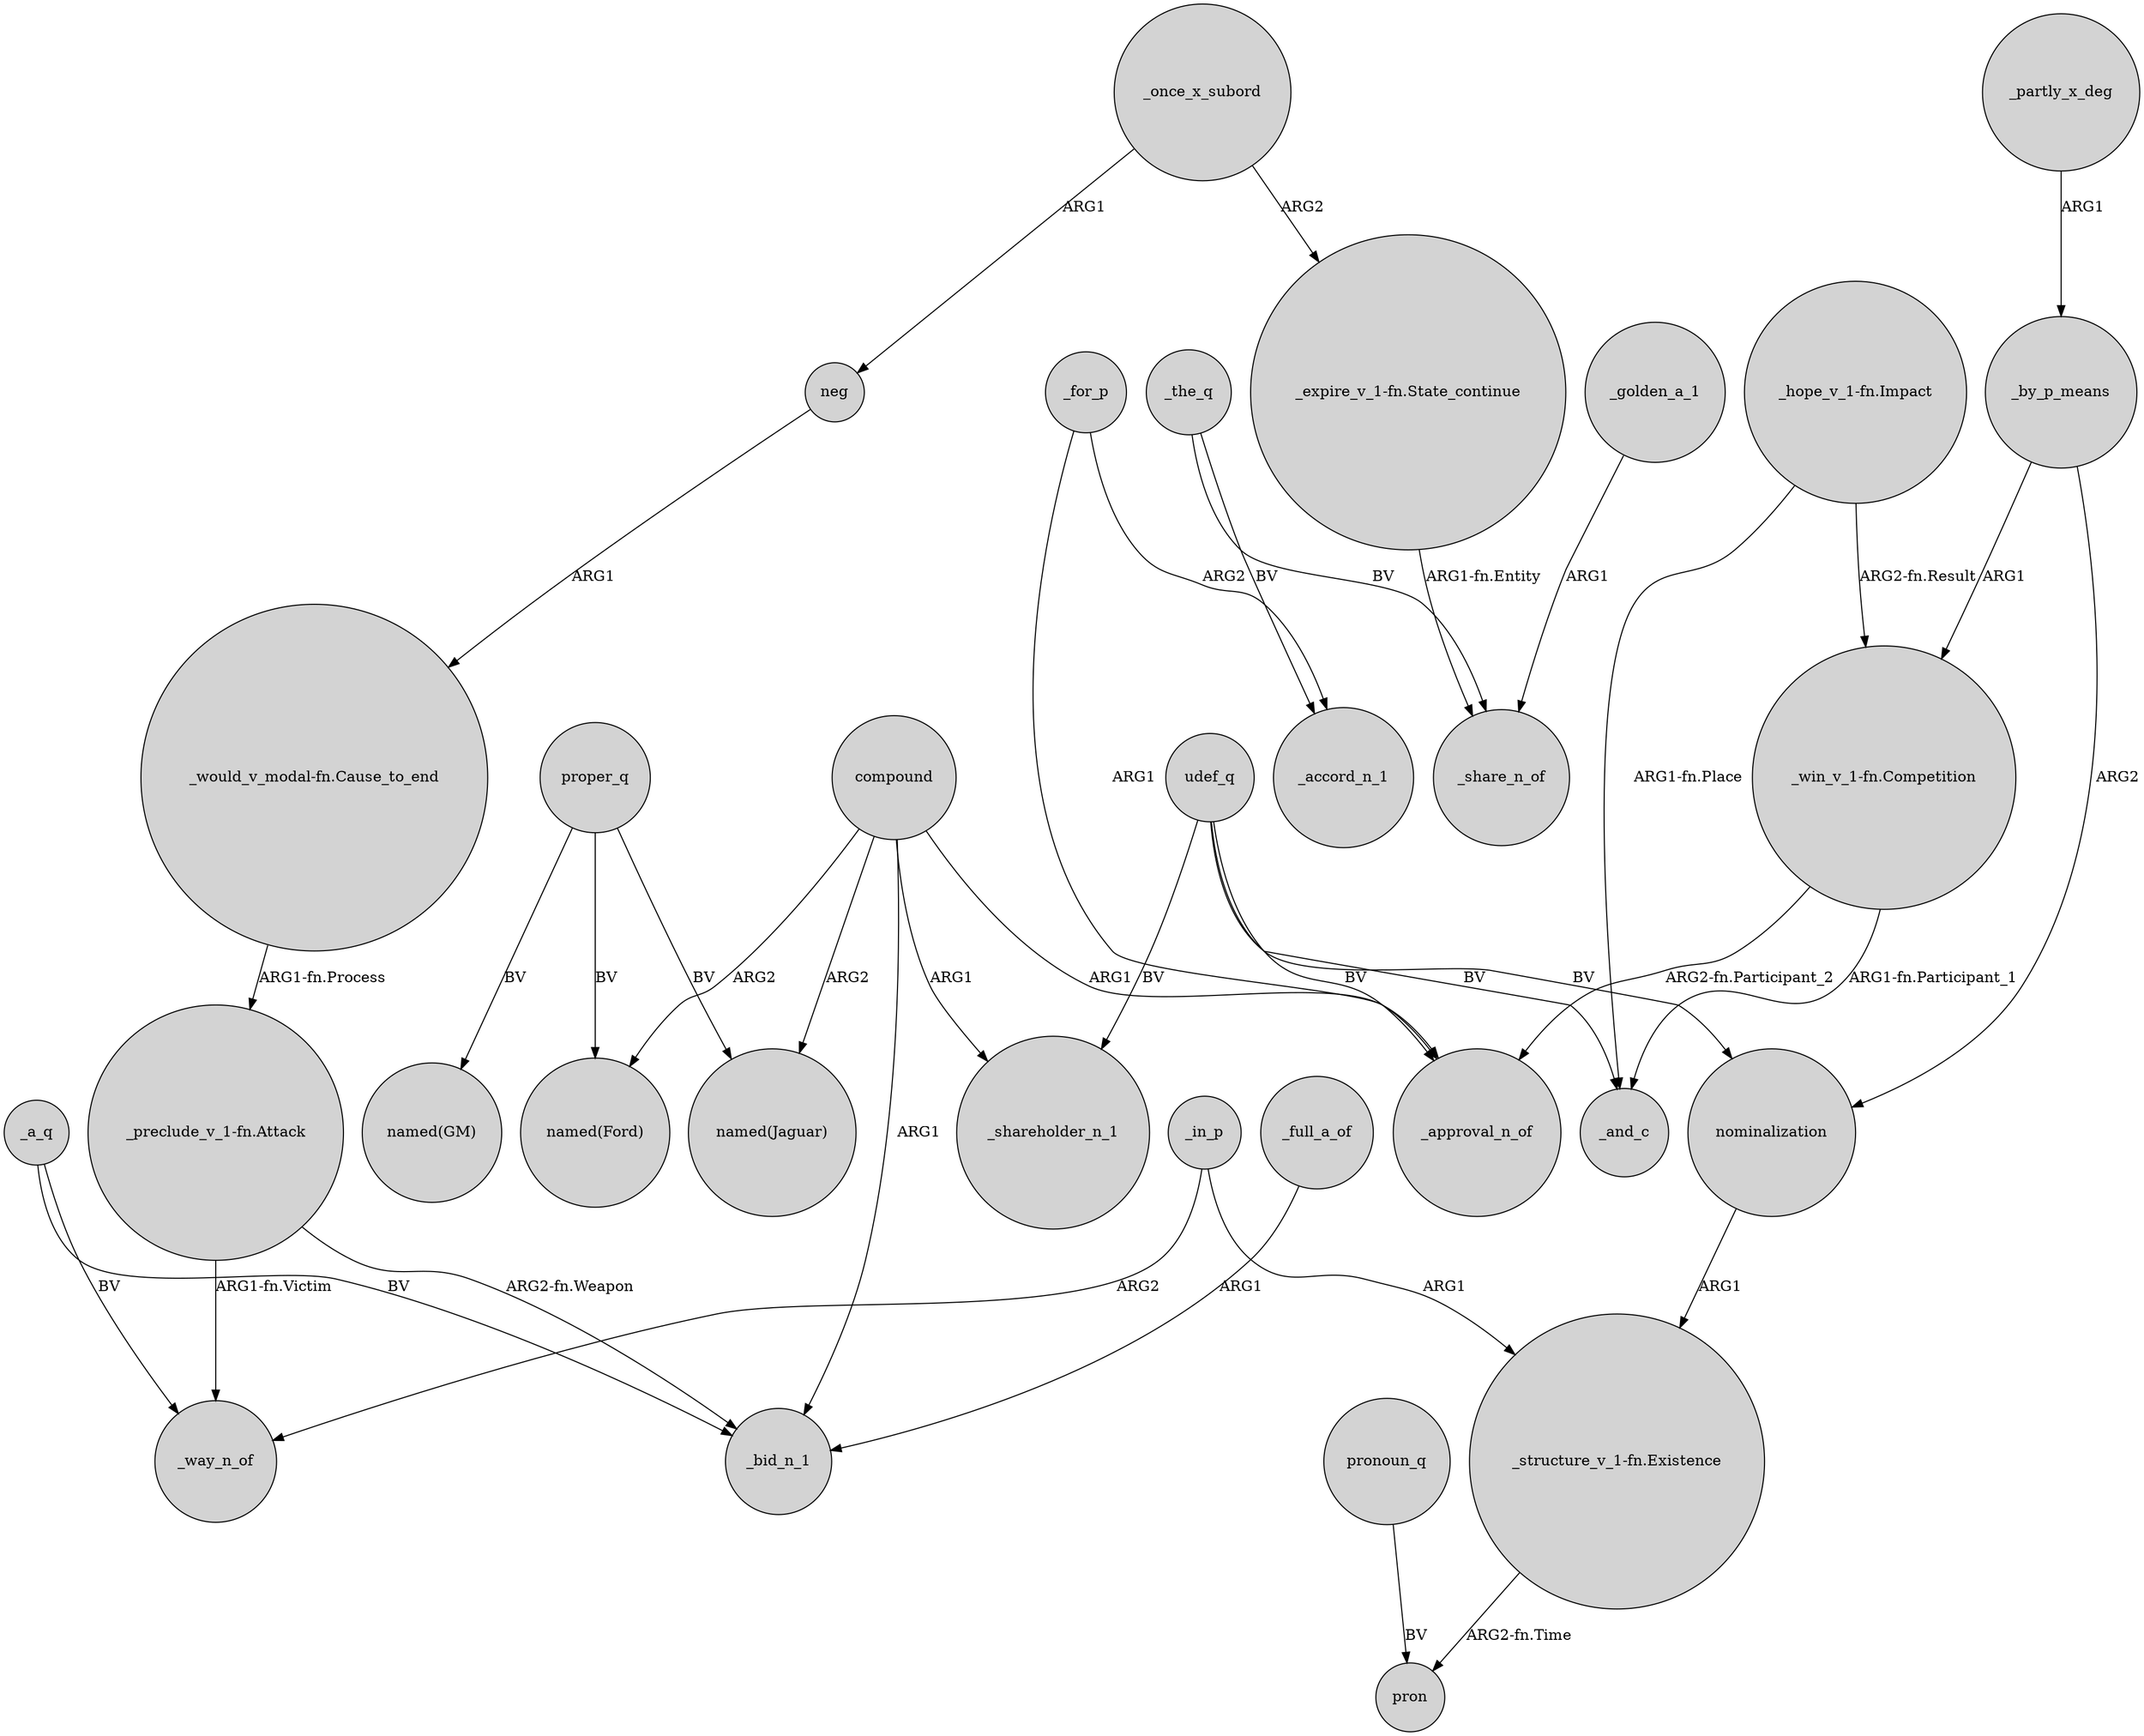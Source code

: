 digraph {
	node [shape=circle style=filled]
	_a_q -> _way_n_of [label=BV]
	_the_q -> _accord_n_1 [label=BV]
	_a_q -> _bid_n_1 [label=BV]
	proper_q -> "named(Ford)" [label=BV]
	udef_q -> _approval_n_of [label=BV]
	_full_a_of -> _bid_n_1 [label=ARG1]
	udef_q -> _shareholder_n_1 [label=BV]
	_partly_x_deg -> _by_p_means [label=ARG1]
	"_hope_v_1-fn.Impact" -> _and_c [label="ARG1-fn.Place"]
	"_preclude_v_1-fn.Attack" -> _bid_n_1 [label="ARG2-fn.Weapon"]
	compound -> _shareholder_n_1 [label=ARG1]
	udef_q -> nominalization [label=BV]
	_the_q -> _share_n_of [label=BV]
	proper_q -> "named(GM)" [label=BV]
	compound -> "named(Ford)" [label=ARG2]
	_once_x_subord -> neg [label=ARG1]
	udef_q -> _and_c [label=BV]
	_once_x_subord -> "_expire_v_1-fn.State_continue" [label=ARG2]
	pronoun_q -> pron [label=BV]
	_by_p_means -> "_win_v_1-fn.Competition" [label=ARG1]
	"_hope_v_1-fn.Impact" -> "_win_v_1-fn.Competition" [label="ARG2-fn.Result"]
	"_would_v_modal-fn.Cause_to_end" -> "_preclude_v_1-fn.Attack" [label="ARG1-fn.Process"]
	compound -> "named(Jaguar)" [label=ARG2]
	_golden_a_1 -> _share_n_of [label=ARG1]
	_for_p -> _accord_n_1 [label=ARG2]
	_in_p -> _way_n_of [label=ARG2]
	_by_p_means -> nominalization [label=ARG2]
	proper_q -> "named(Jaguar)" [label=BV]
	"_win_v_1-fn.Competition" -> _and_c [label="ARG1-fn.Participant_1"]
	"_expire_v_1-fn.State_continue" -> _share_n_of [label="ARG1-fn.Entity"]
	_in_p -> "_structure_v_1-fn.Existence" [label=ARG1]
	"_win_v_1-fn.Competition" -> _approval_n_of [label="ARG2-fn.Participant_2"]
	nominalization -> "_structure_v_1-fn.Existence" [label=ARG1]
	"_structure_v_1-fn.Existence" -> pron [label="ARG2-fn.Time"]
	_for_p -> _approval_n_of [label=ARG1]
	neg -> "_would_v_modal-fn.Cause_to_end" [label=ARG1]
	"_preclude_v_1-fn.Attack" -> _way_n_of [label="ARG1-fn.Victim"]
	compound -> _approval_n_of [label=ARG1]
	compound -> _bid_n_1 [label=ARG1]
}

